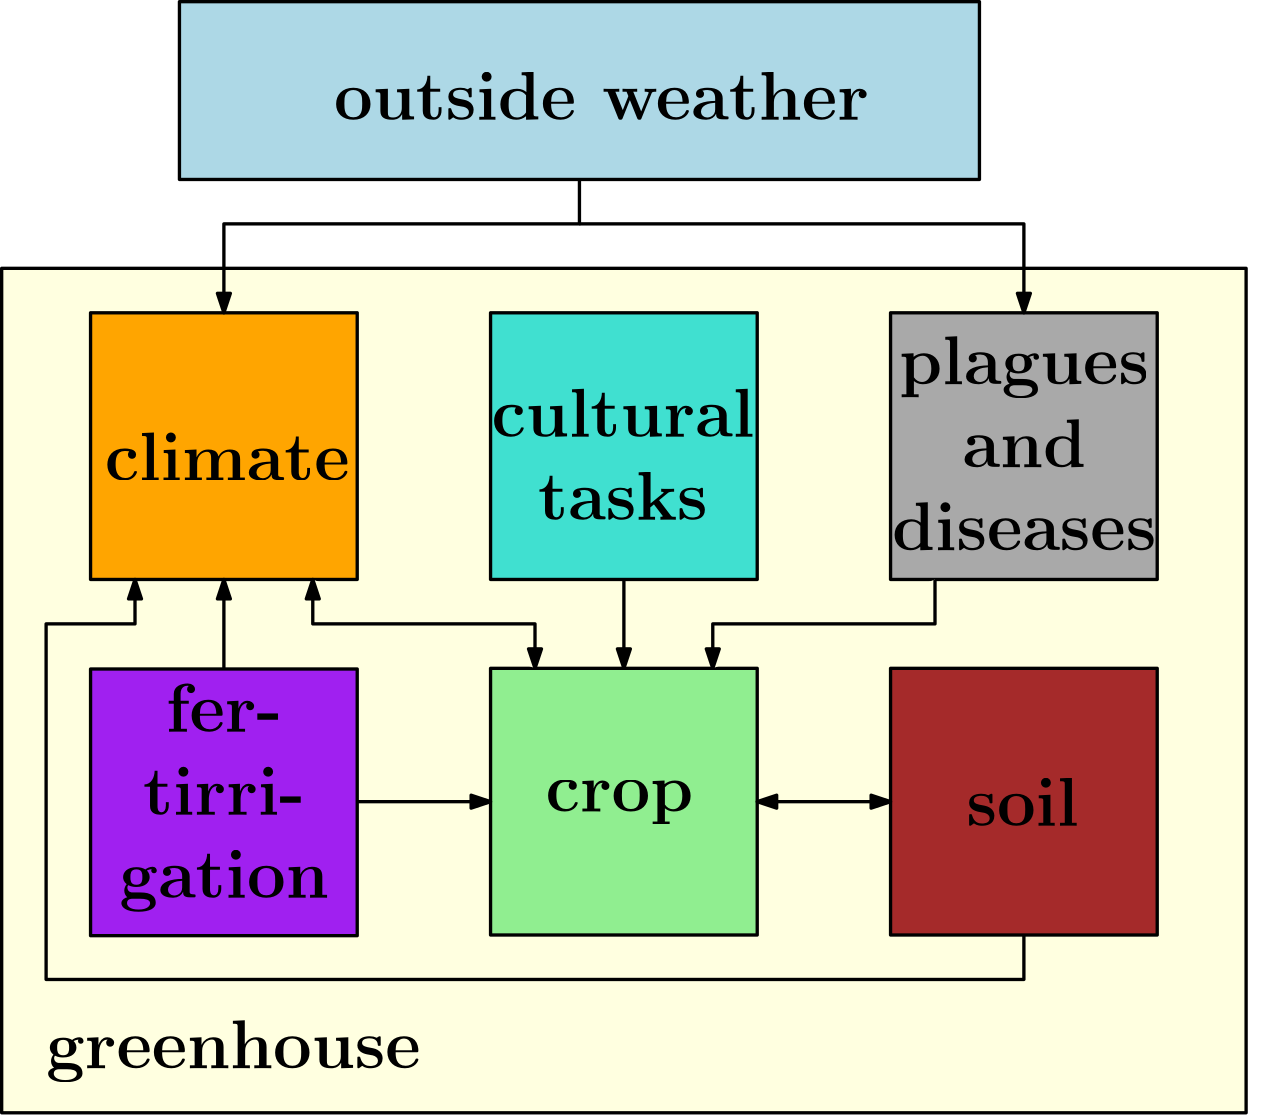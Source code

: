 <?xml version="1.0"?>
<!DOCTYPE ipe SYSTEM "ipe.dtd">
<ipe version="70107" creator="Ipe 7.2.5">
<info created="D:20161019175707" modified="D:20161021002531"/>
<ipestyle name="basic">
<symbol name="arrow/arc(spx)">
<path stroke="sym-stroke" fill="sym-stroke" pen="sym-pen">
0 0 m
-1 0.333 l
-1 -0.333 l
h
</path>
</symbol>
<symbol name="arrow/farc(spx)">
<path stroke="sym-stroke" fill="white" pen="sym-pen">
0 0 m
-1 0.333 l
-1 -0.333 l
h
</path>
</symbol>
<symbol name="arrow/ptarc(spx)">
<path stroke="sym-stroke" fill="sym-stroke" pen="sym-pen">
0 0 m
-1 0.333 l
-0.8 0 l
-1 -0.333 l
h
</path>
</symbol>
<symbol name="arrow/fptarc(spx)">
<path stroke="sym-stroke" fill="white" pen="sym-pen">
0 0 m
-1 0.333 l
-0.8 0 l
-1 -0.333 l
h
</path>
</symbol>
<symbol name="mark/circle(sx)" transformations="translations">
<path fill="sym-stroke">
0.6 0 0 0.6 0 0 e
0.4 0 0 0.4 0 0 e
</path>
</symbol>
<symbol name="mark/disk(sx)" transformations="translations">
<path fill="sym-stroke">
0.6 0 0 0.6 0 0 e
</path>
</symbol>
<symbol name="mark/fdisk(sfx)" transformations="translations">
<group>
<path fill="sym-fill">
0.5 0 0 0.5 0 0 e
</path>
<path fill="sym-stroke" fillrule="eofill">
0.6 0 0 0.6 0 0 e
0.4 0 0 0.4 0 0 e
</path>
</group>
</symbol>
<symbol name="mark/box(sx)" transformations="translations">
<path fill="sym-stroke" fillrule="eofill">
-0.6 -0.6 m
0.6 -0.6 l
0.6 0.6 l
-0.6 0.6 l
h
-0.4 -0.4 m
0.4 -0.4 l
0.4 0.4 l
-0.4 0.4 l
h
</path>
</symbol>
<symbol name="mark/square(sx)" transformations="translations">
<path fill="sym-stroke">
-0.6 -0.6 m
0.6 -0.6 l
0.6 0.6 l
-0.6 0.6 l
h
</path>
</symbol>
<symbol name="mark/fsquare(sfx)" transformations="translations">
<group>
<path fill="sym-fill">
-0.5 -0.5 m
0.5 -0.5 l
0.5 0.5 l
-0.5 0.5 l
h
</path>
<path fill="sym-stroke" fillrule="eofill">
-0.6 -0.6 m
0.6 -0.6 l
0.6 0.6 l
-0.6 0.6 l
h
-0.4 -0.4 m
0.4 -0.4 l
0.4 0.4 l
-0.4 0.4 l
h
</path>
</group>
</symbol>
<symbol name="mark/cross(sx)" transformations="translations">
<group>
<path fill="sym-stroke">
-0.43 -0.57 m
0.57 0.43 l
0.43 0.57 l
-0.57 -0.43 l
h
</path>
<path fill="sym-stroke">
-0.43 0.57 m
0.57 -0.43 l
0.43 -0.57 l
-0.57 0.43 l
h
</path>
</group>
</symbol>
<symbol name="arrow/fnormal(spx)">
<path stroke="sym-stroke" fill="white" pen="sym-pen">
0 0 m
-1 0.333 l
-1 -0.333 l
h
</path>
</symbol>
<symbol name="arrow/pointed(spx)">
<path stroke="sym-stroke" fill="sym-stroke" pen="sym-pen">
0 0 m
-1 0.333 l
-0.8 0 l
-1 -0.333 l
h
</path>
</symbol>
<symbol name="arrow/fpointed(spx)">
<path stroke="sym-stroke" fill="white" pen="sym-pen">
0 0 m
-1 0.333 l
-0.8 0 l
-1 -0.333 l
h
</path>
</symbol>
<symbol name="arrow/linear(spx)">
<path stroke="sym-stroke" pen="sym-pen">
-1 0.333 m
0 0 l
-1 -0.333 l
</path>
</symbol>
<symbol name="arrow/fdouble(spx)">
<path stroke="sym-stroke" fill="white" pen="sym-pen">
0 0 m
-1 0.333 l
-1 -0.333 l
h
-1 0 m
-2 0.333 l
-2 -0.333 l
h
</path>
</symbol>
<symbol name="arrow/double(spx)">
<path stroke="sym-stroke" fill="sym-stroke" pen="sym-pen">
0 0 m
-1 0.333 l
-1 -0.333 l
h
-1 0 m
-2 0.333 l
-2 -0.333 l
h
</path>
</symbol>
<pen name="heavier" value="0.8"/>
<pen name="fat" value="1.2"/>
<pen name="ultrafat" value="2"/>
<symbolsize name="large" value="5"/>
<symbolsize name="small" value="2"/>
<symbolsize name="tiny" value="1.1"/>
<arrowsize name="large" value="10"/>
<arrowsize name="small" value="5"/>
<arrowsize name="tiny" value="3"/>
<color name="red" value="1 0 0"/>
<color name="green" value="0 1 0"/>
<color name="blue" value="0 0 1"/>
<color name="yellow" value="1 1 0"/>
<color name="orange" value="1 0.647 0"/>
<color name="gold" value="1 0.843 0"/>
<color name="purple" value="0.627 0.125 0.941"/>
<color name="gray" value="0.745"/>
<color name="brown" value="0.647 0.165 0.165"/>
<color name="navy" value="0 0 0.502"/>
<color name="pink" value="1 0.753 0.796"/>
<color name="seagreen" value="0.18 0.545 0.341"/>
<color name="turquoise" value="0.251 0.878 0.816"/>
<color name="violet" value="0.933 0.51 0.933"/>
<color name="darkblue" value="0 0 0.545"/>
<color name="darkcyan" value="0 0.545 0.545"/>
<color name="darkgray" value="0.663"/>
<color name="darkgreen" value="0 0.392 0"/>
<color name="darkmagenta" value="0.545 0 0.545"/>
<color name="darkorange" value="1 0.549 0"/>
<color name="darkred" value="0.545 0 0"/>
<color name="lightblue" value="0.678 0.847 0.902"/>
<color name="lightcyan" value="0.878 1 1"/>
<color name="lightgray" value="0.827"/>
<color name="lightgreen" value="0.565 0.933 0.565"/>
<color name="lightyellow" value="1 1 0.878"/>
<dashstyle name="dashed" value="[4] 0"/>
<dashstyle name="dotted" value="[1 3] 0"/>
<dashstyle name="dash dotted" value="[4 2 1 2] 0"/>
<dashstyle name="dash dot dotted" value="[4 2 1 2 1 2] 0"/>
<textsize name="large" value="\large"/>
<textsize name="Large" value="\Large"/>
<textsize name="LARGE" value="\LARGE"/>
<textsize name="huge" value="\huge"/>
<textsize name="Huge" value="\Huge"/>
<textsize name="small" value="\small"/>
<textsize name="footnote" value="\footnotesize"/>
<textsize name="tiny" value="\tiny"/>
<textstyle name="center" begin="\begin{center}" end="\end{center}"/>
<textstyle name="itemize" begin="\begin{itemize}" end="\end{itemize}"/>
<textstyle name="item" begin="\begin{itemize}\item{}" end="\end{itemize}"/>
<gridsize name="4 pts" value="4"/>
<gridsize name="8 pts (~3 mm)" value="8"/>
<gridsize name="16 pts (~6 mm)" value="16"/>
<gridsize name="32 pts (~12 mm)" value="32"/>
<gridsize name="10 pts (~3.5 mm)" value="10"/>
<gridsize name="20 pts (~7 mm)" value="20"/>
<gridsize name="14 pts (~5 mm)" value="14"/>
<gridsize name="28 pts (~10 mm)" value="28"/>
<gridsize name="56 pts (~20 mm)" value="56"/>
<anglesize name="90 deg" value="90"/>
<anglesize name="60 deg" value="60"/>
<anglesize name="45 deg" value="45"/>
<anglesize name="30 deg" value="30"/>
<anglesize name="22.5 deg" value="22.5"/>
<opacity name="10%" value="0.1"/>
<opacity name="30%" value="0.3"/>
<opacity name="50%" value="0.5"/>
<opacity name="75%" value="0.75"/>
<tiling name="falling" angle="-60" step="4" width="1"/>
<tiling name="rising" angle="30" step="4" width="1"/>
</ipestyle>
<page>
<layer name="alpha"/>
<layer name="beta"/>
<view layers="alpha beta" active="alpha"/>
<path layer="alpha" matrix="1 0 0 1.1875 0 -208" stroke="black" fill="lightyellow" pen="fat">
64 768 m
64 512 l
512 512 l
512 768 l
h
</path>
<text layer="beta" matrix="1 0 0 1 16 -64" transformations="translations" pos="64 480" stroke="black" type="label" width="134.92" height="17.213" depth="4.82" valign="baseline" size="Huge">\textbf{greenhouse}</text>
<path layer="alpha" stroke="black" fill="lightblue" pen="fat">
128 800 m
128 736 l
416 736 l
416 800 l
h
</path>
<path matrix="1 0 0 1 16 0" stroke="black" fill="orange" pen="fat">
80 688 m
80 592 l
176 592 l
176 688 l
h
</path>
<path matrix="1 0 0 1 160 0" stroke="black" fill="turquoise" pen="fat">
80 688 m
80 592 l
176 592 l
176 688 l
h
</path>
<path matrix="1 0 0 1 304 0" stroke="black" fill="darkgray" pen="fat">
80 688 m
80 592 l
176 592 l
176 688 l
h
</path>
<path matrix="1 0 0 1 16 -128.245" stroke="black" fill="purple" pen="fat">
80 688 m
80 592 l
176 592 l
176 688 l
h
</path>
<path matrix="1 0 0 1 160 -128" stroke="black" fill="lightgreen" pen="fat">
80 688 m
80 592 l
176 592 l
176 688 l
h
</path>
<path matrix="1 0 0 1 304 -128" stroke="black" fill="brown" pen="fat">
80 688 m
80 592 l
176 592 l
176 688 l
h
</path>
<text layer="beta" matrix="1 0 0 1 3.76935 -3.5332" transformations="translations" pos="256 512" stroke="black" type="label" width="53.218" height="11.016" depth="4.82" valign="baseline" size="Huge">\textbf{crop}</text>
<text matrix="1 0 0 1 -10.9164 3.63879" transformations="translations" pos="112 624" stroke="black" type="label" width="88.246" height="17.213" depth="0" valign="baseline" size="Huge">\textbf{climate}</text>
<text matrix="1 0 0 1 23.6521 5.45818" transformations="translations" pos="160 752" stroke="black" type="label" width="192.628" height="17.213" depth="0" valign="baseline" size="Huge">\textbf{outside weather}</text>
<text matrix="1 0 0 1 -38.4662 15.02" transformations="translations" pos="112 496" stroke="black" type="minipage" width="141.093" height="43.349" depth="38.46" valign="baseline" size="Huge">\centering
\textbf{fer-}\\
\textbf{tirri-}\\
\textbf{gation}</text>
<text matrix="1 0 0 1 -61.3919 -1.4751" transformations="translations" pos="400 640" stroke="black" type="minipage" width="187.009" height="40.949" depth="36.04" valign="baseline" size="Huge">\centering
\textbf{plagues}\\
\textbf{and}\\
\textbf{diseases}</text>
<text matrix="1 0 0 1 11.308 -8.64977" transformations="translations" pos="400 512" stroke="black" type="label" width="40.434" height="17.213" depth="0" valign="baseline" size="Huge">\textbf{soil}</text>
<text matrix="1 0 0 1 -47.6944 10.5418" transformations="translations" pos="272 624" stroke="black" type="minipage" width="126.673" height="26.021" depth="21.08" valign="baseline" size="Huge">\centering
\textbf{cultural}\\
\textbf{tasks}</text>
<path layer="alpha" stroke="black" fill="lightyellow" pen="fat" arrow="normal/normal">
400 592 m
400 576 l
320 576 l
320 560 l
</path>
<path stroke="black" fill="lightyellow" pen="fat" arrow="normal/normal" rarrow="normal/normal">
176 592 m
176 576 l
256 576 l
256 560 l
</path>
<path stroke="black" fill="lightyellow" pen="fat" arrow="normal/normal">
288 592 m
288 560 l
</path>
<path stroke="black" fill="lightyellow" pen="fat" arrow="normal/normal" rarrow="normal/normal">
384 512 m
336 512 l
</path>
<path stroke="black" fill="lightyellow" pen="fat" arrow="normal/normal">
192 512 m
240 512 l
</path>
<path stroke="black" fill="lightyellow" pen="fat" arrow="normal/normal">
144 560 m
144 592 l
</path>
<path stroke="black" pen="fat" arrow="normal/normal">
432 464 m
432 448 l
80 448 l
80 576 l
112 576 l
112 592 l
</path>
<path stroke="black" pen="fat" arrow="normal/normal">
272 736 m
272 720 l
144 720 l
144 688 l
</path>
<path stroke="black" pen="fat" arrow="normal/normal">
272 720 m
432 720 l
432 688 l
</path>
</page>
</ipe>
